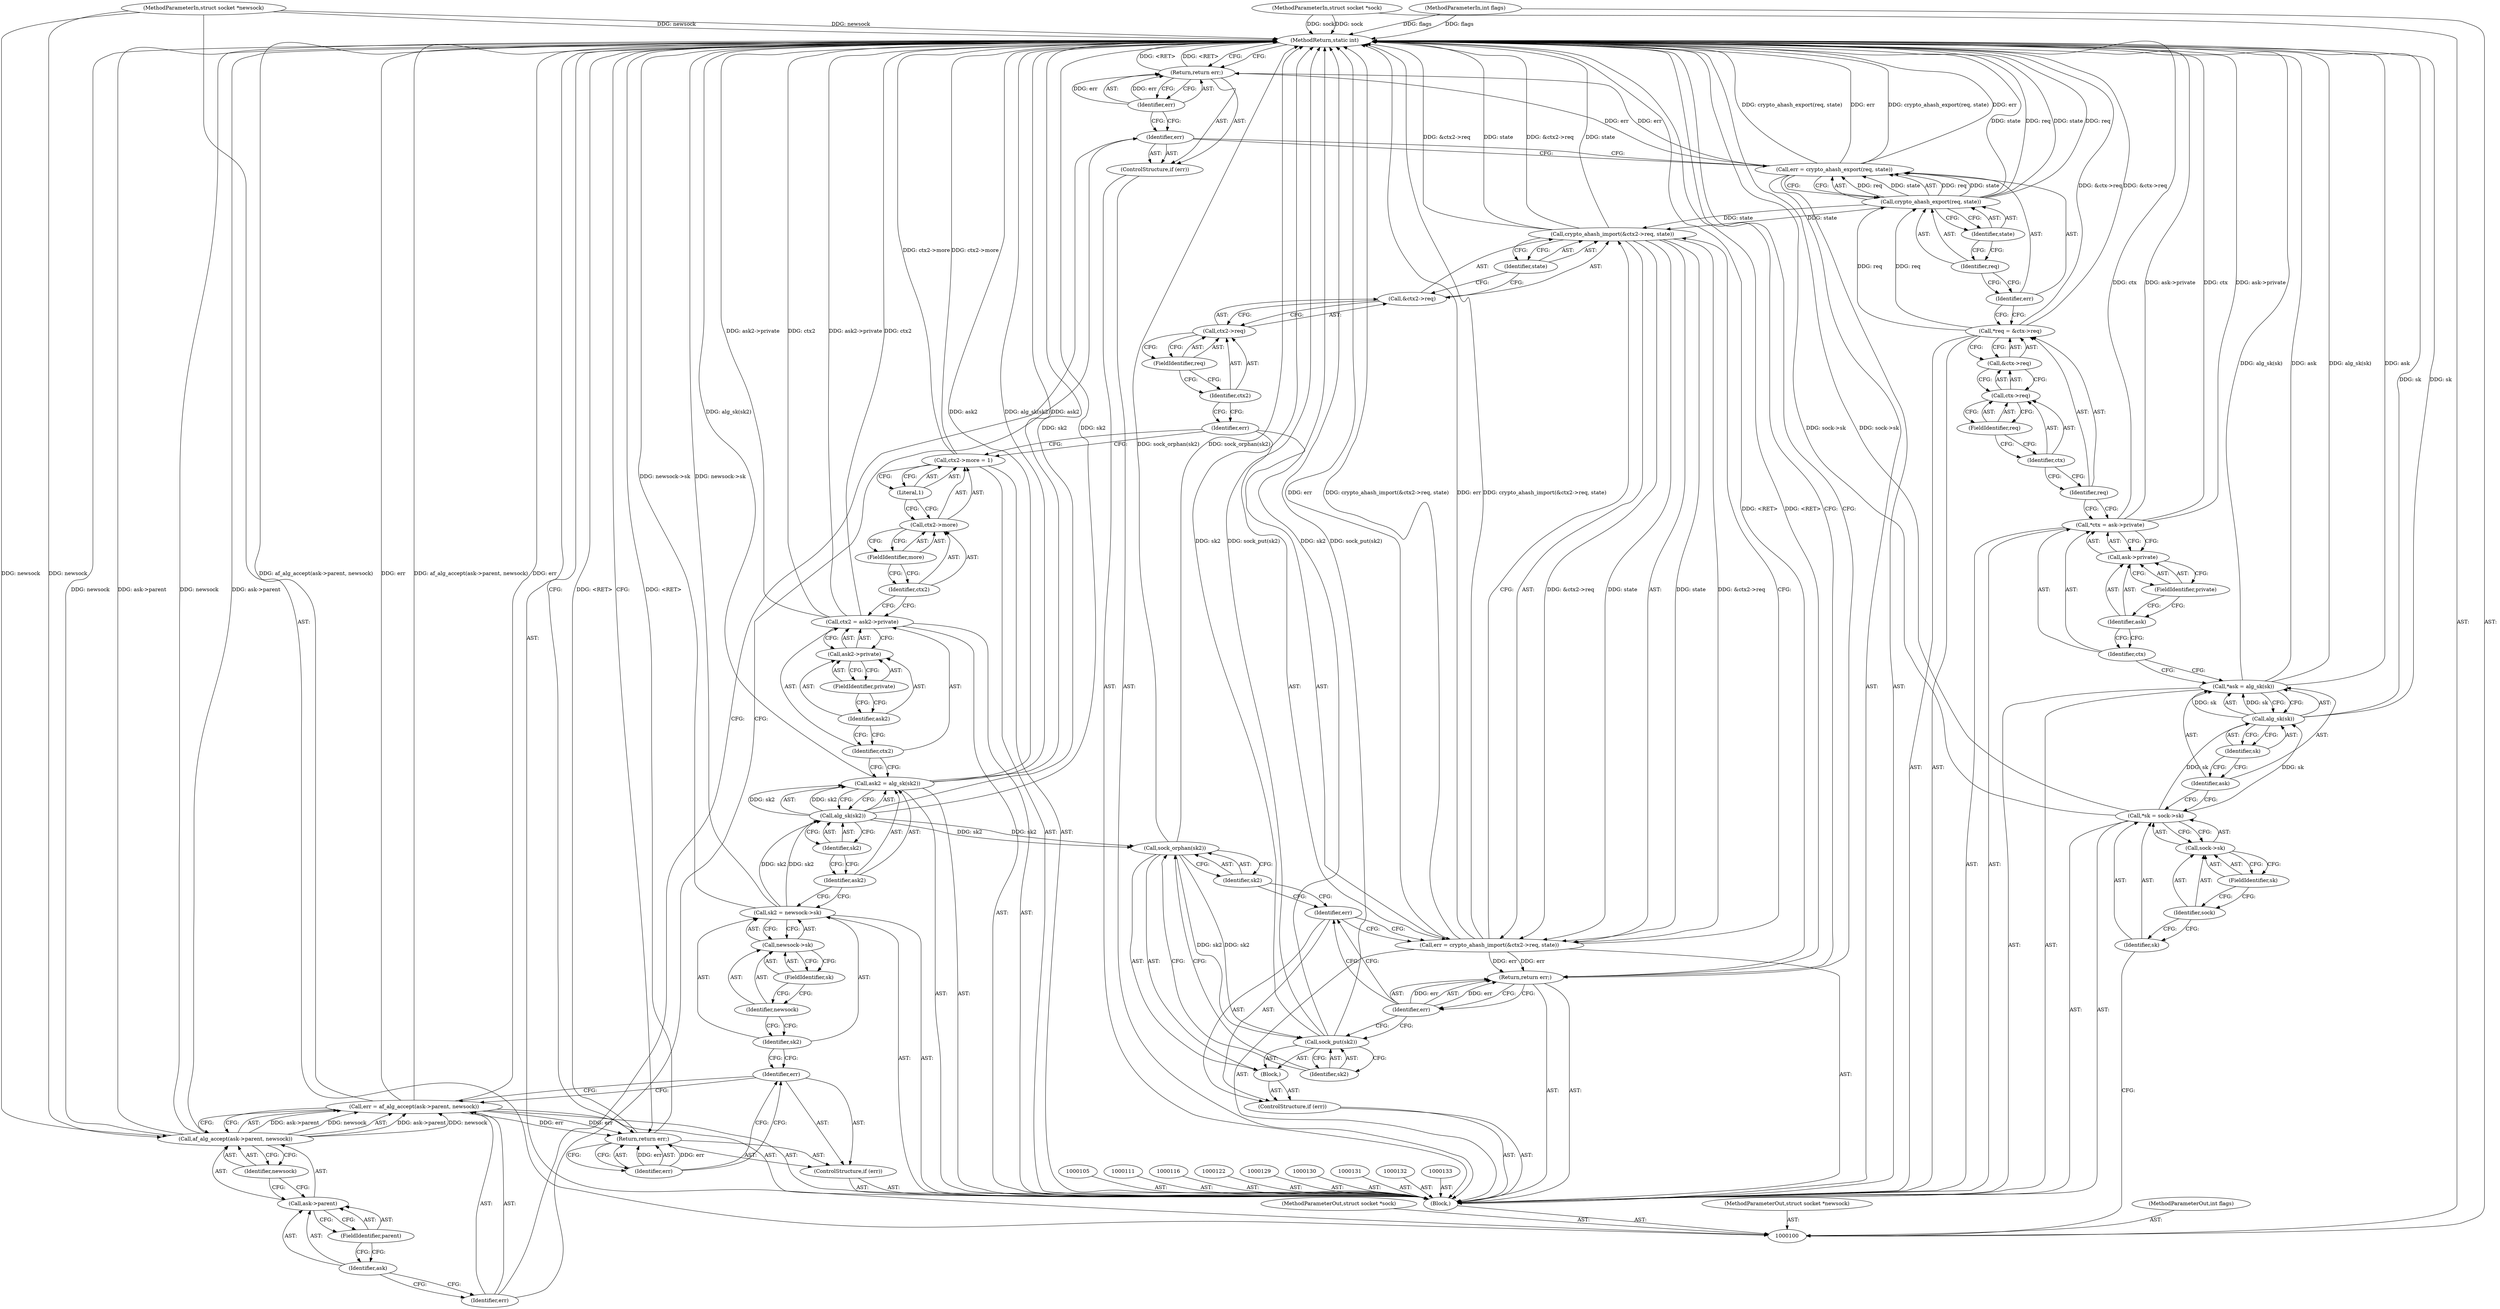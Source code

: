digraph "1_linux_4afa5f9617927453ac04b24b584f6c718dfb4f45" {
"1000190" [label="(MethodReturn,static int)"];
"1000101" [label="(MethodParameterIn,struct socket *sock)"];
"1000242" [label="(MethodParameterOut,struct socket *sock)"];
"1000102" [label="(MethodParameterIn,struct socket *newsock)"];
"1000243" [label="(MethodParameterOut,struct socket *newsock)"];
"1000103" [label="(MethodParameterIn,int flags)"];
"1000244" [label="(MethodParameterOut,int flags)"];
"1000134" [label="(Call,err = crypto_ahash_export(req, state))"];
"1000135" [label="(Identifier,err)"];
"1000137" [label="(Identifier,req)"];
"1000138" [label="(Identifier,state)"];
"1000136" [label="(Call,crypto_ahash_export(req, state))"];
"1000139" [label="(ControlStructure,if (err))"];
"1000140" [label="(Identifier,err)"];
"1000142" [label="(Identifier,err)"];
"1000141" [label="(Return,return err;)"];
"1000143" [label="(Call,err = af_alg_accept(ask->parent, newsock))"];
"1000144" [label="(Identifier,err)"];
"1000146" [label="(Call,ask->parent)"];
"1000147" [label="(Identifier,ask)"];
"1000148" [label="(FieldIdentifier,parent)"];
"1000149" [label="(Identifier,newsock)"];
"1000145" [label="(Call,af_alg_accept(ask->parent, newsock))"];
"1000150" [label="(ControlStructure,if (err))"];
"1000151" [label="(Identifier,err)"];
"1000152" [label="(Return,return err;)"];
"1000153" [label="(Identifier,err)"];
"1000104" [label="(Block,)"];
"1000158" [label="(FieldIdentifier,sk)"];
"1000154" [label="(Call,sk2 = newsock->sk)"];
"1000155" [label="(Identifier,sk2)"];
"1000156" [label="(Call,newsock->sk)"];
"1000157" [label="(Identifier,newsock)"];
"1000162" [label="(Identifier,sk2)"];
"1000159" [label="(Call,ask2 = alg_sk(sk2))"];
"1000160" [label="(Identifier,ask2)"];
"1000161" [label="(Call,alg_sk(sk2))"];
"1000167" [label="(FieldIdentifier,private)"];
"1000163" [label="(Call,ctx2 = ask2->private)"];
"1000164" [label="(Identifier,ctx2)"];
"1000165" [label="(Call,ask2->private)"];
"1000166" [label="(Identifier,ask2)"];
"1000168" [label="(Call,ctx2->more = 1)"];
"1000169" [label="(Call,ctx2->more)"];
"1000170" [label="(Identifier,ctx2)"];
"1000172" [label="(Literal,1)"];
"1000171" [label="(FieldIdentifier,more)"];
"1000173" [label="(Call,err = crypto_ahash_import(&ctx2->req, state))"];
"1000174" [label="(Identifier,err)"];
"1000176" [label="(Call,&ctx2->req)"];
"1000177" [label="(Call,ctx2->req)"];
"1000178" [label="(Identifier,ctx2)"];
"1000179" [label="(FieldIdentifier,req)"];
"1000180" [label="(Identifier,state)"];
"1000175" [label="(Call,crypto_ahash_import(&ctx2->req, state))"];
"1000183" [label="(Block,)"];
"1000181" [label="(ControlStructure,if (err))"];
"1000182" [label="(Identifier,err)"];
"1000185" [label="(Identifier,sk2)"];
"1000184" [label="(Call,sock_orphan(sk2))"];
"1000187" [label="(Identifier,sk2)"];
"1000186" [label="(Call,sock_put(sk2))"];
"1000106" [label="(Call,*sk = sock->sk)"];
"1000107" [label="(Identifier,sk)"];
"1000108" [label="(Call,sock->sk)"];
"1000109" [label="(Identifier,sock)"];
"1000110" [label="(FieldIdentifier,sk)"];
"1000188" [label="(Return,return err;)"];
"1000189" [label="(Identifier,err)"];
"1000112" [label="(Call,*ask = alg_sk(sk))"];
"1000113" [label="(Identifier,ask)"];
"1000114" [label="(Call,alg_sk(sk))"];
"1000115" [label="(Identifier,sk)"];
"1000117" [label="(Call,*ctx = ask->private)"];
"1000118" [label="(Identifier,ctx)"];
"1000119" [label="(Call,ask->private)"];
"1000120" [label="(Identifier,ask)"];
"1000121" [label="(FieldIdentifier,private)"];
"1000123" [label="(Call,*req = &ctx->req)"];
"1000124" [label="(Identifier,req)"];
"1000125" [label="(Call,&ctx->req)"];
"1000126" [label="(Call,ctx->req)"];
"1000127" [label="(Identifier,ctx)"];
"1000128" [label="(FieldIdentifier,req)"];
"1000190" -> "1000100"  [label="AST: "];
"1000190" -> "1000141"  [label="CFG: "];
"1000190" -> "1000152"  [label="CFG: "];
"1000190" -> "1000188"  [label="CFG: "];
"1000188" -> "1000190"  [label="DDG: <RET>"];
"1000152" -> "1000190"  [label="DDG: <RET>"];
"1000141" -> "1000190"  [label="DDG: <RET>"];
"1000186" -> "1000190"  [label="DDG: sk2"];
"1000186" -> "1000190"  [label="DDG: sock_put(sk2)"];
"1000123" -> "1000190"  [label="DDG: &ctx->req"];
"1000106" -> "1000190"  [label="DDG: sock->sk"];
"1000168" -> "1000190"  [label="DDG: ctx2->more"];
"1000184" -> "1000190"  [label="DDG: sock_orphan(sk2)"];
"1000117" -> "1000190"  [label="DDG: ctx"];
"1000117" -> "1000190"  [label="DDG: ask->private"];
"1000159" -> "1000190"  [label="DDG: alg_sk(sk2)"];
"1000159" -> "1000190"  [label="DDG: ask2"];
"1000163" -> "1000190"  [label="DDG: ask2->private"];
"1000163" -> "1000190"  [label="DDG: ctx2"];
"1000112" -> "1000190"  [label="DDG: alg_sk(sk)"];
"1000112" -> "1000190"  [label="DDG: ask"];
"1000103" -> "1000190"  [label="DDG: flags"];
"1000143" -> "1000190"  [label="DDG: err"];
"1000143" -> "1000190"  [label="DDG: af_alg_accept(ask->parent, newsock)"];
"1000114" -> "1000190"  [label="DDG: sk"];
"1000175" -> "1000190"  [label="DDG: state"];
"1000175" -> "1000190"  [label="DDG: &ctx2->req"];
"1000145" -> "1000190"  [label="DDG: newsock"];
"1000145" -> "1000190"  [label="DDG: ask->parent"];
"1000102" -> "1000190"  [label="DDG: newsock"];
"1000134" -> "1000190"  [label="DDG: err"];
"1000134" -> "1000190"  [label="DDG: crypto_ahash_export(req, state)"];
"1000101" -> "1000190"  [label="DDG: sock"];
"1000154" -> "1000190"  [label="DDG: newsock->sk"];
"1000136" -> "1000190"  [label="DDG: state"];
"1000136" -> "1000190"  [label="DDG: req"];
"1000161" -> "1000190"  [label="DDG: sk2"];
"1000173" -> "1000190"  [label="DDG: err"];
"1000173" -> "1000190"  [label="DDG: crypto_ahash_import(&ctx2->req, state)"];
"1000101" -> "1000100"  [label="AST: "];
"1000101" -> "1000190"  [label="DDG: sock"];
"1000242" -> "1000100"  [label="AST: "];
"1000102" -> "1000100"  [label="AST: "];
"1000102" -> "1000190"  [label="DDG: newsock"];
"1000102" -> "1000145"  [label="DDG: newsock"];
"1000243" -> "1000100"  [label="AST: "];
"1000103" -> "1000100"  [label="AST: "];
"1000103" -> "1000190"  [label="DDG: flags"];
"1000244" -> "1000100"  [label="AST: "];
"1000134" -> "1000104"  [label="AST: "];
"1000134" -> "1000136"  [label="CFG: "];
"1000135" -> "1000134"  [label="AST: "];
"1000136" -> "1000134"  [label="AST: "];
"1000140" -> "1000134"  [label="CFG: "];
"1000134" -> "1000190"  [label="DDG: err"];
"1000134" -> "1000190"  [label="DDG: crypto_ahash_export(req, state)"];
"1000136" -> "1000134"  [label="DDG: req"];
"1000136" -> "1000134"  [label="DDG: state"];
"1000134" -> "1000141"  [label="DDG: err"];
"1000135" -> "1000134"  [label="AST: "];
"1000135" -> "1000123"  [label="CFG: "];
"1000137" -> "1000135"  [label="CFG: "];
"1000137" -> "1000136"  [label="AST: "];
"1000137" -> "1000135"  [label="CFG: "];
"1000138" -> "1000137"  [label="CFG: "];
"1000138" -> "1000136"  [label="AST: "];
"1000138" -> "1000137"  [label="CFG: "];
"1000136" -> "1000138"  [label="CFG: "];
"1000136" -> "1000134"  [label="AST: "];
"1000136" -> "1000138"  [label="CFG: "];
"1000137" -> "1000136"  [label="AST: "];
"1000138" -> "1000136"  [label="AST: "];
"1000134" -> "1000136"  [label="CFG: "];
"1000136" -> "1000190"  [label="DDG: state"];
"1000136" -> "1000190"  [label="DDG: req"];
"1000136" -> "1000134"  [label="DDG: req"];
"1000136" -> "1000134"  [label="DDG: state"];
"1000123" -> "1000136"  [label="DDG: req"];
"1000136" -> "1000175"  [label="DDG: state"];
"1000139" -> "1000104"  [label="AST: "];
"1000140" -> "1000139"  [label="AST: "];
"1000141" -> "1000139"  [label="AST: "];
"1000140" -> "1000139"  [label="AST: "];
"1000140" -> "1000134"  [label="CFG: "];
"1000142" -> "1000140"  [label="CFG: "];
"1000144" -> "1000140"  [label="CFG: "];
"1000142" -> "1000141"  [label="AST: "];
"1000142" -> "1000140"  [label="CFG: "];
"1000141" -> "1000142"  [label="CFG: "];
"1000142" -> "1000141"  [label="DDG: err"];
"1000141" -> "1000139"  [label="AST: "];
"1000141" -> "1000142"  [label="CFG: "];
"1000142" -> "1000141"  [label="AST: "];
"1000190" -> "1000141"  [label="CFG: "];
"1000141" -> "1000190"  [label="DDG: <RET>"];
"1000142" -> "1000141"  [label="DDG: err"];
"1000134" -> "1000141"  [label="DDG: err"];
"1000143" -> "1000104"  [label="AST: "];
"1000143" -> "1000145"  [label="CFG: "];
"1000144" -> "1000143"  [label="AST: "];
"1000145" -> "1000143"  [label="AST: "];
"1000151" -> "1000143"  [label="CFG: "];
"1000143" -> "1000190"  [label="DDG: err"];
"1000143" -> "1000190"  [label="DDG: af_alg_accept(ask->parent, newsock)"];
"1000145" -> "1000143"  [label="DDG: ask->parent"];
"1000145" -> "1000143"  [label="DDG: newsock"];
"1000143" -> "1000152"  [label="DDG: err"];
"1000144" -> "1000143"  [label="AST: "];
"1000144" -> "1000140"  [label="CFG: "];
"1000147" -> "1000144"  [label="CFG: "];
"1000146" -> "1000145"  [label="AST: "];
"1000146" -> "1000148"  [label="CFG: "];
"1000147" -> "1000146"  [label="AST: "];
"1000148" -> "1000146"  [label="AST: "];
"1000149" -> "1000146"  [label="CFG: "];
"1000147" -> "1000146"  [label="AST: "];
"1000147" -> "1000144"  [label="CFG: "];
"1000148" -> "1000147"  [label="CFG: "];
"1000148" -> "1000146"  [label="AST: "];
"1000148" -> "1000147"  [label="CFG: "];
"1000146" -> "1000148"  [label="CFG: "];
"1000149" -> "1000145"  [label="AST: "];
"1000149" -> "1000146"  [label="CFG: "];
"1000145" -> "1000149"  [label="CFG: "];
"1000145" -> "1000143"  [label="AST: "];
"1000145" -> "1000149"  [label="CFG: "];
"1000146" -> "1000145"  [label="AST: "];
"1000149" -> "1000145"  [label="AST: "];
"1000143" -> "1000145"  [label="CFG: "];
"1000145" -> "1000190"  [label="DDG: newsock"];
"1000145" -> "1000190"  [label="DDG: ask->parent"];
"1000145" -> "1000143"  [label="DDG: ask->parent"];
"1000145" -> "1000143"  [label="DDG: newsock"];
"1000102" -> "1000145"  [label="DDG: newsock"];
"1000150" -> "1000104"  [label="AST: "];
"1000151" -> "1000150"  [label="AST: "];
"1000152" -> "1000150"  [label="AST: "];
"1000151" -> "1000150"  [label="AST: "];
"1000151" -> "1000143"  [label="CFG: "];
"1000153" -> "1000151"  [label="CFG: "];
"1000155" -> "1000151"  [label="CFG: "];
"1000152" -> "1000150"  [label="AST: "];
"1000152" -> "1000153"  [label="CFG: "];
"1000153" -> "1000152"  [label="AST: "];
"1000190" -> "1000152"  [label="CFG: "];
"1000152" -> "1000190"  [label="DDG: <RET>"];
"1000153" -> "1000152"  [label="DDG: err"];
"1000143" -> "1000152"  [label="DDG: err"];
"1000153" -> "1000152"  [label="AST: "];
"1000153" -> "1000151"  [label="CFG: "];
"1000152" -> "1000153"  [label="CFG: "];
"1000153" -> "1000152"  [label="DDG: err"];
"1000104" -> "1000100"  [label="AST: "];
"1000105" -> "1000104"  [label="AST: "];
"1000106" -> "1000104"  [label="AST: "];
"1000111" -> "1000104"  [label="AST: "];
"1000112" -> "1000104"  [label="AST: "];
"1000116" -> "1000104"  [label="AST: "];
"1000117" -> "1000104"  [label="AST: "];
"1000122" -> "1000104"  [label="AST: "];
"1000123" -> "1000104"  [label="AST: "];
"1000129" -> "1000104"  [label="AST: "];
"1000130" -> "1000104"  [label="AST: "];
"1000131" -> "1000104"  [label="AST: "];
"1000132" -> "1000104"  [label="AST: "];
"1000133" -> "1000104"  [label="AST: "];
"1000134" -> "1000104"  [label="AST: "];
"1000139" -> "1000104"  [label="AST: "];
"1000143" -> "1000104"  [label="AST: "];
"1000150" -> "1000104"  [label="AST: "];
"1000154" -> "1000104"  [label="AST: "];
"1000159" -> "1000104"  [label="AST: "];
"1000163" -> "1000104"  [label="AST: "];
"1000168" -> "1000104"  [label="AST: "];
"1000173" -> "1000104"  [label="AST: "];
"1000181" -> "1000104"  [label="AST: "];
"1000188" -> "1000104"  [label="AST: "];
"1000158" -> "1000156"  [label="AST: "];
"1000158" -> "1000157"  [label="CFG: "];
"1000156" -> "1000158"  [label="CFG: "];
"1000154" -> "1000104"  [label="AST: "];
"1000154" -> "1000156"  [label="CFG: "];
"1000155" -> "1000154"  [label="AST: "];
"1000156" -> "1000154"  [label="AST: "];
"1000160" -> "1000154"  [label="CFG: "];
"1000154" -> "1000190"  [label="DDG: newsock->sk"];
"1000154" -> "1000161"  [label="DDG: sk2"];
"1000155" -> "1000154"  [label="AST: "];
"1000155" -> "1000151"  [label="CFG: "];
"1000157" -> "1000155"  [label="CFG: "];
"1000156" -> "1000154"  [label="AST: "];
"1000156" -> "1000158"  [label="CFG: "];
"1000157" -> "1000156"  [label="AST: "];
"1000158" -> "1000156"  [label="AST: "];
"1000154" -> "1000156"  [label="CFG: "];
"1000157" -> "1000156"  [label="AST: "];
"1000157" -> "1000155"  [label="CFG: "];
"1000158" -> "1000157"  [label="CFG: "];
"1000162" -> "1000161"  [label="AST: "];
"1000162" -> "1000160"  [label="CFG: "];
"1000161" -> "1000162"  [label="CFG: "];
"1000159" -> "1000104"  [label="AST: "];
"1000159" -> "1000161"  [label="CFG: "];
"1000160" -> "1000159"  [label="AST: "];
"1000161" -> "1000159"  [label="AST: "];
"1000164" -> "1000159"  [label="CFG: "];
"1000159" -> "1000190"  [label="DDG: alg_sk(sk2)"];
"1000159" -> "1000190"  [label="DDG: ask2"];
"1000161" -> "1000159"  [label="DDG: sk2"];
"1000160" -> "1000159"  [label="AST: "];
"1000160" -> "1000154"  [label="CFG: "];
"1000162" -> "1000160"  [label="CFG: "];
"1000161" -> "1000159"  [label="AST: "];
"1000161" -> "1000162"  [label="CFG: "];
"1000162" -> "1000161"  [label="AST: "];
"1000159" -> "1000161"  [label="CFG: "];
"1000161" -> "1000190"  [label="DDG: sk2"];
"1000161" -> "1000159"  [label="DDG: sk2"];
"1000154" -> "1000161"  [label="DDG: sk2"];
"1000161" -> "1000184"  [label="DDG: sk2"];
"1000167" -> "1000165"  [label="AST: "];
"1000167" -> "1000166"  [label="CFG: "];
"1000165" -> "1000167"  [label="CFG: "];
"1000163" -> "1000104"  [label="AST: "];
"1000163" -> "1000165"  [label="CFG: "];
"1000164" -> "1000163"  [label="AST: "];
"1000165" -> "1000163"  [label="AST: "];
"1000170" -> "1000163"  [label="CFG: "];
"1000163" -> "1000190"  [label="DDG: ask2->private"];
"1000163" -> "1000190"  [label="DDG: ctx2"];
"1000164" -> "1000163"  [label="AST: "];
"1000164" -> "1000159"  [label="CFG: "];
"1000166" -> "1000164"  [label="CFG: "];
"1000165" -> "1000163"  [label="AST: "];
"1000165" -> "1000167"  [label="CFG: "];
"1000166" -> "1000165"  [label="AST: "];
"1000167" -> "1000165"  [label="AST: "];
"1000163" -> "1000165"  [label="CFG: "];
"1000166" -> "1000165"  [label="AST: "];
"1000166" -> "1000164"  [label="CFG: "];
"1000167" -> "1000166"  [label="CFG: "];
"1000168" -> "1000104"  [label="AST: "];
"1000168" -> "1000172"  [label="CFG: "];
"1000169" -> "1000168"  [label="AST: "];
"1000172" -> "1000168"  [label="AST: "];
"1000174" -> "1000168"  [label="CFG: "];
"1000168" -> "1000190"  [label="DDG: ctx2->more"];
"1000169" -> "1000168"  [label="AST: "];
"1000169" -> "1000171"  [label="CFG: "];
"1000170" -> "1000169"  [label="AST: "];
"1000171" -> "1000169"  [label="AST: "];
"1000172" -> "1000169"  [label="CFG: "];
"1000170" -> "1000169"  [label="AST: "];
"1000170" -> "1000163"  [label="CFG: "];
"1000171" -> "1000170"  [label="CFG: "];
"1000172" -> "1000168"  [label="AST: "];
"1000172" -> "1000169"  [label="CFG: "];
"1000168" -> "1000172"  [label="CFG: "];
"1000171" -> "1000169"  [label="AST: "];
"1000171" -> "1000170"  [label="CFG: "];
"1000169" -> "1000171"  [label="CFG: "];
"1000173" -> "1000104"  [label="AST: "];
"1000173" -> "1000175"  [label="CFG: "];
"1000174" -> "1000173"  [label="AST: "];
"1000175" -> "1000173"  [label="AST: "];
"1000182" -> "1000173"  [label="CFG: "];
"1000173" -> "1000190"  [label="DDG: err"];
"1000173" -> "1000190"  [label="DDG: crypto_ahash_import(&ctx2->req, state)"];
"1000175" -> "1000173"  [label="DDG: &ctx2->req"];
"1000175" -> "1000173"  [label="DDG: state"];
"1000173" -> "1000188"  [label="DDG: err"];
"1000174" -> "1000173"  [label="AST: "];
"1000174" -> "1000168"  [label="CFG: "];
"1000178" -> "1000174"  [label="CFG: "];
"1000176" -> "1000175"  [label="AST: "];
"1000176" -> "1000177"  [label="CFG: "];
"1000177" -> "1000176"  [label="AST: "];
"1000180" -> "1000176"  [label="CFG: "];
"1000177" -> "1000176"  [label="AST: "];
"1000177" -> "1000179"  [label="CFG: "];
"1000178" -> "1000177"  [label="AST: "];
"1000179" -> "1000177"  [label="AST: "];
"1000176" -> "1000177"  [label="CFG: "];
"1000178" -> "1000177"  [label="AST: "];
"1000178" -> "1000174"  [label="CFG: "];
"1000179" -> "1000178"  [label="CFG: "];
"1000179" -> "1000177"  [label="AST: "];
"1000179" -> "1000178"  [label="CFG: "];
"1000177" -> "1000179"  [label="CFG: "];
"1000180" -> "1000175"  [label="AST: "];
"1000180" -> "1000176"  [label="CFG: "];
"1000175" -> "1000180"  [label="CFG: "];
"1000175" -> "1000173"  [label="AST: "];
"1000175" -> "1000180"  [label="CFG: "];
"1000176" -> "1000175"  [label="AST: "];
"1000180" -> "1000175"  [label="AST: "];
"1000173" -> "1000175"  [label="CFG: "];
"1000175" -> "1000190"  [label="DDG: state"];
"1000175" -> "1000190"  [label="DDG: &ctx2->req"];
"1000175" -> "1000173"  [label="DDG: &ctx2->req"];
"1000175" -> "1000173"  [label="DDG: state"];
"1000136" -> "1000175"  [label="DDG: state"];
"1000183" -> "1000181"  [label="AST: "];
"1000184" -> "1000183"  [label="AST: "];
"1000186" -> "1000183"  [label="AST: "];
"1000181" -> "1000104"  [label="AST: "];
"1000182" -> "1000181"  [label="AST: "];
"1000183" -> "1000181"  [label="AST: "];
"1000182" -> "1000181"  [label="AST: "];
"1000182" -> "1000173"  [label="CFG: "];
"1000185" -> "1000182"  [label="CFG: "];
"1000189" -> "1000182"  [label="CFG: "];
"1000185" -> "1000184"  [label="AST: "];
"1000185" -> "1000182"  [label="CFG: "];
"1000184" -> "1000185"  [label="CFG: "];
"1000184" -> "1000183"  [label="AST: "];
"1000184" -> "1000185"  [label="CFG: "];
"1000185" -> "1000184"  [label="AST: "];
"1000187" -> "1000184"  [label="CFG: "];
"1000184" -> "1000190"  [label="DDG: sock_orphan(sk2)"];
"1000161" -> "1000184"  [label="DDG: sk2"];
"1000184" -> "1000186"  [label="DDG: sk2"];
"1000187" -> "1000186"  [label="AST: "];
"1000187" -> "1000184"  [label="CFG: "];
"1000186" -> "1000187"  [label="CFG: "];
"1000186" -> "1000183"  [label="AST: "];
"1000186" -> "1000187"  [label="CFG: "];
"1000187" -> "1000186"  [label="AST: "];
"1000189" -> "1000186"  [label="CFG: "];
"1000186" -> "1000190"  [label="DDG: sk2"];
"1000186" -> "1000190"  [label="DDG: sock_put(sk2)"];
"1000184" -> "1000186"  [label="DDG: sk2"];
"1000106" -> "1000104"  [label="AST: "];
"1000106" -> "1000108"  [label="CFG: "];
"1000107" -> "1000106"  [label="AST: "];
"1000108" -> "1000106"  [label="AST: "];
"1000113" -> "1000106"  [label="CFG: "];
"1000106" -> "1000190"  [label="DDG: sock->sk"];
"1000106" -> "1000114"  [label="DDG: sk"];
"1000107" -> "1000106"  [label="AST: "];
"1000107" -> "1000100"  [label="CFG: "];
"1000109" -> "1000107"  [label="CFG: "];
"1000108" -> "1000106"  [label="AST: "];
"1000108" -> "1000110"  [label="CFG: "];
"1000109" -> "1000108"  [label="AST: "];
"1000110" -> "1000108"  [label="AST: "];
"1000106" -> "1000108"  [label="CFG: "];
"1000109" -> "1000108"  [label="AST: "];
"1000109" -> "1000107"  [label="CFG: "];
"1000110" -> "1000109"  [label="CFG: "];
"1000110" -> "1000108"  [label="AST: "];
"1000110" -> "1000109"  [label="CFG: "];
"1000108" -> "1000110"  [label="CFG: "];
"1000188" -> "1000104"  [label="AST: "];
"1000188" -> "1000189"  [label="CFG: "];
"1000189" -> "1000188"  [label="AST: "];
"1000190" -> "1000188"  [label="CFG: "];
"1000188" -> "1000190"  [label="DDG: <RET>"];
"1000189" -> "1000188"  [label="DDG: err"];
"1000173" -> "1000188"  [label="DDG: err"];
"1000189" -> "1000188"  [label="AST: "];
"1000189" -> "1000186"  [label="CFG: "];
"1000189" -> "1000182"  [label="CFG: "];
"1000188" -> "1000189"  [label="CFG: "];
"1000189" -> "1000188"  [label="DDG: err"];
"1000112" -> "1000104"  [label="AST: "];
"1000112" -> "1000114"  [label="CFG: "];
"1000113" -> "1000112"  [label="AST: "];
"1000114" -> "1000112"  [label="AST: "];
"1000118" -> "1000112"  [label="CFG: "];
"1000112" -> "1000190"  [label="DDG: alg_sk(sk)"];
"1000112" -> "1000190"  [label="DDG: ask"];
"1000114" -> "1000112"  [label="DDG: sk"];
"1000113" -> "1000112"  [label="AST: "];
"1000113" -> "1000106"  [label="CFG: "];
"1000115" -> "1000113"  [label="CFG: "];
"1000114" -> "1000112"  [label="AST: "];
"1000114" -> "1000115"  [label="CFG: "];
"1000115" -> "1000114"  [label="AST: "];
"1000112" -> "1000114"  [label="CFG: "];
"1000114" -> "1000190"  [label="DDG: sk"];
"1000114" -> "1000112"  [label="DDG: sk"];
"1000106" -> "1000114"  [label="DDG: sk"];
"1000115" -> "1000114"  [label="AST: "];
"1000115" -> "1000113"  [label="CFG: "];
"1000114" -> "1000115"  [label="CFG: "];
"1000117" -> "1000104"  [label="AST: "];
"1000117" -> "1000119"  [label="CFG: "];
"1000118" -> "1000117"  [label="AST: "];
"1000119" -> "1000117"  [label="AST: "];
"1000124" -> "1000117"  [label="CFG: "];
"1000117" -> "1000190"  [label="DDG: ctx"];
"1000117" -> "1000190"  [label="DDG: ask->private"];
"1000118" -> "1000117"  [label="AST: "];
"1000118" -> "1000112"  [label="CFG: "];
"1000120" -> "1000118"  [label="CFG: "];
"1000119" -> "1000117"  [label="AST: "];
"1000119" -> "1000121"  [label="CFG: "];
"1000120" -> "1000119"  [label="AST: "];
"1000121" -> "1000119"  [label="AST: "];
"1000117" -> "1000119"  [label="CFG: "];
"1000120" -> "1000119"  [label="AST: "];
"1000120" -> "1000118"  [label="CFG: "];
"1000121" -> "1000120"  [label="CFG: "];
"1000121" -> "1000119"  [label="AST: "];
"1000121" -> "1000120"  [label="CFG: "];
"1000119" -> "1000121"  [label="CFG: "];
"1000123" -> "1000104"  [label="AST: "];
"1000123" -> "1000125"  [label="CFG: "];
"1000124" -> "1000123"  [label="AST: "];
"1000125" -> "1000123"  [label="AST: "];
"1000135" -> "1000123"  [label="CFG: "];
"1000123" -> "1000190"  [label="DDG: &ctx->req"];
"1000123" -> "1000136"  [label="DDG: req"];
"1000124" -> "1000123"  [label="AST: "];
"1000124" -> "1000117"  [label="CFG: "];
"1000127" -> "1000124"  [label="CFG: "];
"1000125" -> "1000123"  [label="AST: "];
"1000125" -> "1000126"  [label="CFG: "];
"1000126" -> "1000125"  [label="AST: "];
"1000123" -> "1000125"  [label="CFG: "];
"1000126" -> "1000125"  [label="AST: "];
"1000126" -> "1000128"  [label="CFG: "];
"1000127" -> "1000126"  [label="AST: "];
"1000128" -> "1000126"  [label="AST: "];
"1000125" -> "1000126"  [label="CFG: "];
"1000127" -> "1000126"  [label="AST: "];
"1000127" -> "1000124"  [label="CFG: "];
"1000128" -> "1000127"  [label="CFG: "];
"1000128" -> "1000126"  [label="AST: "];
"1000128" -> "1000127"  [label="CFG: "];
"1000126" -> "1000128"  [label="CFG: "];
}
